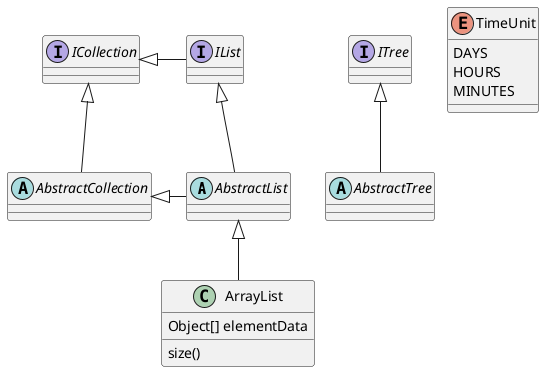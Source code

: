 @startuml

abstract class AbstractList
abstract AbstractCollection


abstract class AbstractTree

interface IList
interface ICollection
interface ITree

ITree <|-- AbstractTree
IList <|-- AbstractList
ICollection <|-- AbstractCollection

ICollection <|- IList
AbstractCollection <|- AbstractList
AbstractList <|-- ArrayList

class ArrayList {
Object[] elementData
size()
}

enum TimeUnit {
DAYS
HOURS
MINUTES
}

@enduml

